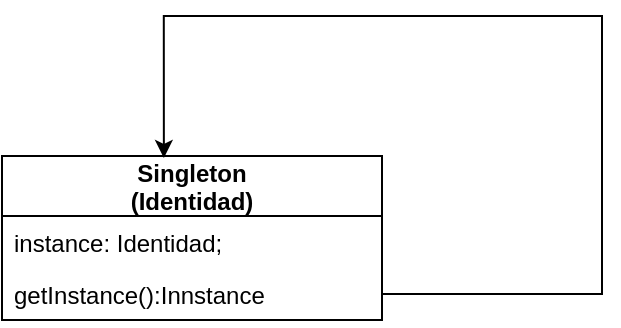 <mxfile version="13.1.8" type="device"><diagram name="Page-1" id="5f0bae14-7c28-e335-631c-24af17079c00"><mxGraphModel dx="1662" dy="794" grid="1" gridSize="10" guides="1" tooltips="1" connect="1" arrows="1" fold="1" page="1" pageScale="1" pageWidth="1100" pageHeight="850" background="#ffffff" math="0" shadow="0"><root><mxCell id="0"/><mxCell id="1" parent="0"/><mxCell id="rfkxRAo5XTSeMAtBuygl-182" value="Singleton&#xA;(Identidad)" style="swimlane;fontStyle=1;childLayout=stackLayout;horizontal=1;startSize=30;fillColor=none;horizontalStack=0;resizeParent=1;resizeParentMax=0;resizeLast=0;collapsible=1;marginBottom=0;" vertex="1" parent="1"><mxGeometry x="140" y="140" width="190" height="82" as="geometry"/></mxCell><mxCell id="rfkxRAo5XTSeMAtBuygl-183" value="instance: Identidad; " style="text;strokeColor=none;fillColor=none;align=left;verticalAlign=top;spacingLeft=4;spacingRight=4;overflow=hidden;rotatable=0;points=[[0,0.5],[1,0.5]];portConstraint=eastwest;" vertex="1" parent="rfkxRAo5XTSeMAtBuygl-182"><mxGeometry y="30" width="190" height="26" as="geometry"/></mxCell><mxCell id="rfkxRAo5XTSeMAtBuygl-185" style="edgeStyle=orthogonalEdgeStyle;rounded=0;orthogonalLoop=1;jettySize=auto;html=1;exitX=1;exitY=0.5;exitDx=0;exitDy=0;entryX=0.426;entryY=0.012;entryDx=0;entryDy=0;entryPerimeter=0;" edge="1" parent="rfkxRAo5XTSeMAtBuygl-182" source="rfkxRAo5XTSeMAtBuygl-184" target="rfkxRAo5XTSeMAtBuygl-182"><mxGeometry relative="1" as="geometry"><Array as="points"><mxPoint x="300" y="69"/><mxPoint x="300" y="-70"/><mxPoint x="81" y="-70"/></Array></mxGeometry></mxCell><mxCell id="rfkxRAo5XTSeMAtBuygl-184" value="getInstance():Innstance" style="text;strokeColor=none;fillColor=none;align=left;verticalAlign=top;spacingLeft=4;spacingRight=4;overflow=hidden;rotatable=0;points=[[0,0.5],[1,0.5]];portConstraint=eastwest;" vertex="1" parent="rfkxRAo5XTSeMAtBuygl-182"><mxGeometry y="56" width="190" height="26" as="geometry"/></mxCell></root></mxGraphModel></diagram></mxfile>